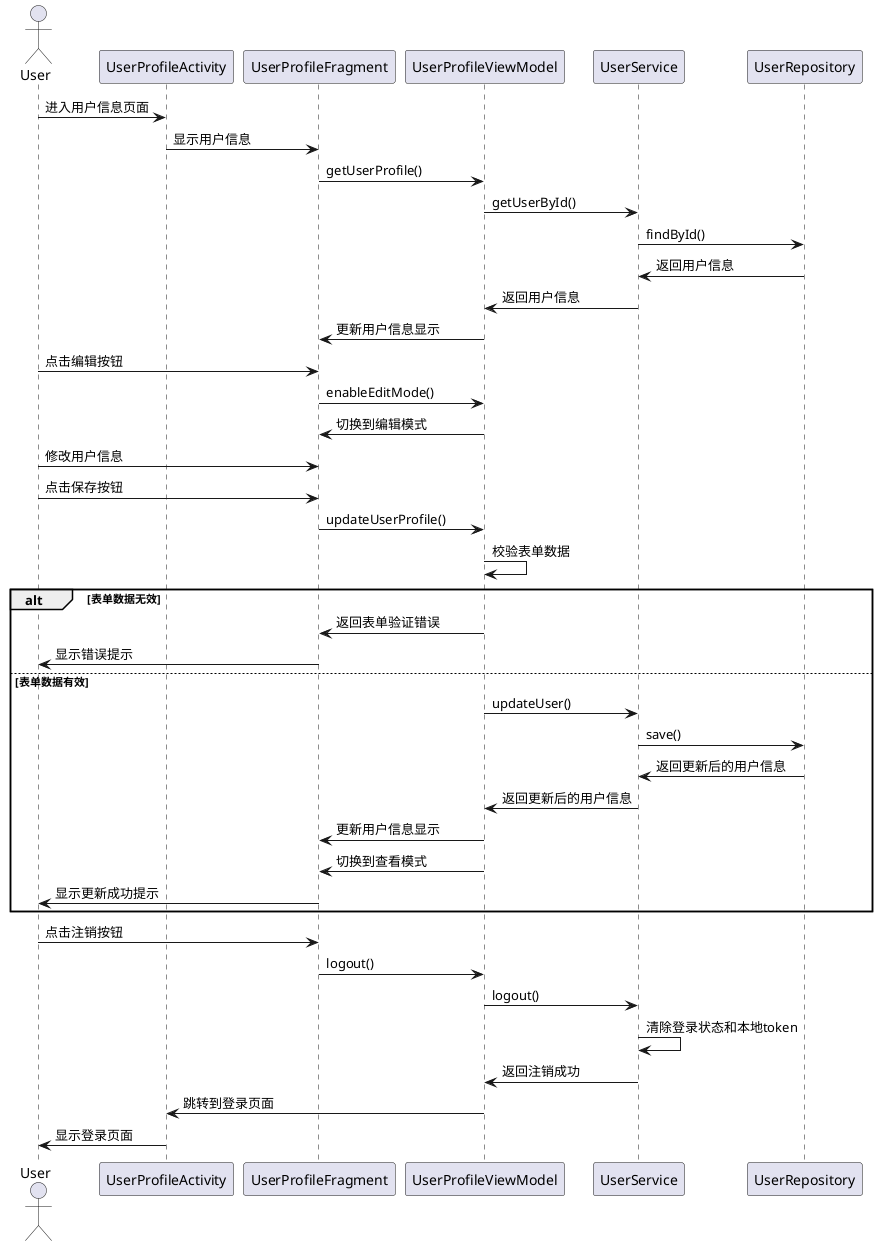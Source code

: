 @startuml
actor User
participant UserProfileActivity
participant UserProfileFragment
participant UserProfileViewModel
participant UserService
participant UserRepository

User -> UserProfileActivity: 进入用户信息页面
UserProfileActivity -> UserProfileFragment: 显示用户信息

UserProfileFragment -> UserProfileViewModel: getUserProfile()
UserProfileViewModel -> UserService: getUserById()
UserService -> UserRepository: findById()
UserRepository -> UserService: 返回用户信息
UserService -> UserProfileViewModel: 返回用户信息
UserProfileViewModel -> UserProfileFragment: 更新用户信息显示

User -> UserProfileFragment: 点击编辑按钮
UserProfileFragment -> UserProfileViewModel: enableEditMode()
UserProfileViewModel -> UserProfileFragment: 切换到编辑模式

User -> UserProfileFragment: 修改用户信息
User -> UserProfileFragment: 点击保存按钮
UserProfileFragment -> UserProfileViewModel: updateUserProfile()

UserProfileViewModel -> UserProfileViewModel: 校验表单数据
alt 表单数据无效
    UserProfileViewModel -> UserProfileFragment: 返回表单验证错误
    UserProfileFragment -> User: 显示错误提示
else 表单数据有效
    UserProfileViewModel -> UserService: updateUser()
    UserService -> UserRepository: save()
    UserRepository -> UserService: 返回更新后的用户信息
    UserService -> UserProfileViewModel: 返回更新后的用户信息

    UserProfileViewModel -> UserProfileFragment: 更新用户信息显示
    UserProfileViewModel -> UserProfileFragment: 切换到查看模式

    UserProfileFragment -> User: 显示更新成功提示
end

User -> UserProfileFragment: 点击注销按钮
UserProfileFragment -> UserProfileViewModel: logout()
UserProfileViewModel -> UserService: logout()
UserService -> UserService: 清除登录状态和本地token
UserService -> UserProfileViewModel: 返回注销成功
UserProfileViewModel -> UserProfileActivity: 跳转到登录页面
UserProfileActivity -> User: 显示登录页面
@enduml